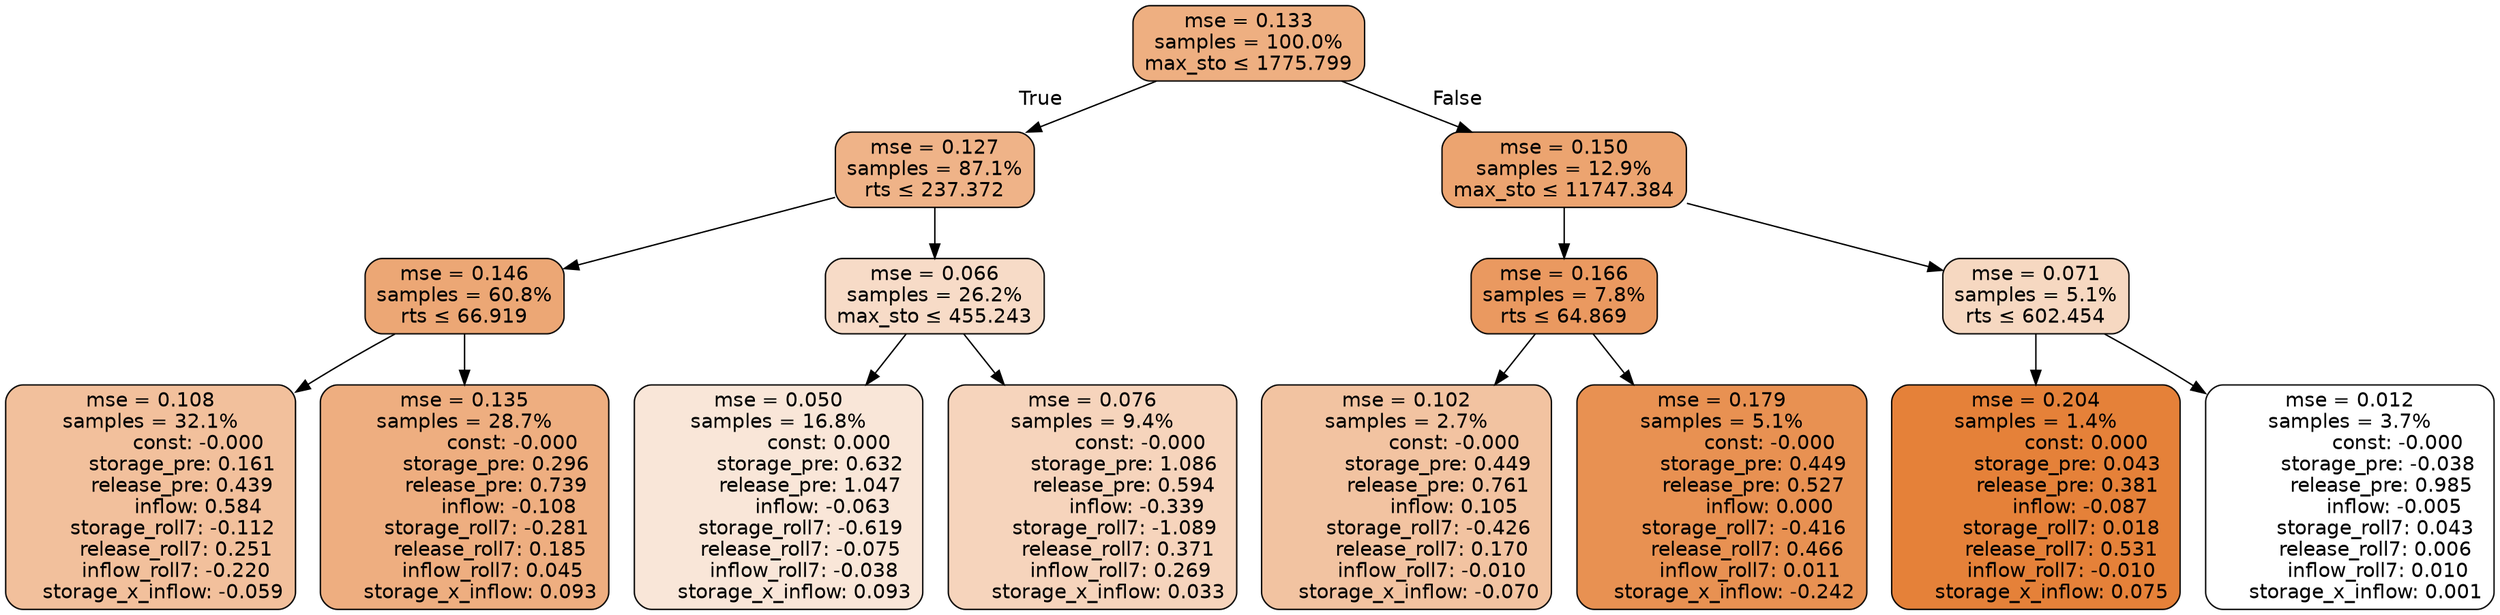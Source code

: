 digraph tree {
bgcolor="transparent"
node [shape=rectangle, style="filled, rounded", color="black", fontname=helvetica] ;
edge [fontname=helvetica] ;
	"0" [label="mse = 0.133
samples = 100.0%
max_sto &le; 1775.799", fillcolor="#eeaf81"]
	"1" [label="mse = 0.127
samples = 87.1%
rts &le; 237.372", fillcolor="#efb388"]
	"2" [label="mse = 0.146
samples = 60.8%
rts &le; 66.919", fillcolor="#eca775"]
	"3" [label="mse = 0.108
samples = 32.1%
               const: -0.000
          storage_pre: 0.161
          release_pre: 0.439
               inflow: 0.584
       storage_roll7: -0.112
        release_roll7: 0.251
        inflow_roll7: -0.220
    storage_x_inflow: -0.059", fillcolor="#f2c09c"]
	"4" [label="mse = 0.135
samples = 28.7%
               const: -0.000
          storage_pre: 0.296
          release_pre: 0.739
              inflow: -0.108
       storage_roll7: -0.281
        release_roll7: 0.185
         inflow_roll7: 0.045
     storage_x_inflow: 0.093", fillcolor="#eeae80"]
	"5" [label="mse = 0.066
samples = 26.2%
max_sto &le; 455.243", fillcolor="#f7dbc7"]
	"6" [label="mse = 0.050
samples = 16.8%
                const: 0.000
          storage_pre: 0.632
          release_pre: 1.047
              inflow: -0.063
       storage_roll7: -0.619
       release_roll7: -0.075
        inflow_roll7: -0.038
     storage_x_inflow: 0.093", fillcolor="#f9e6d8"]
	"7" [label="mse = 0.076
samples = 9.4%
               const: -0.000
          storage_pre: 1.086
          release_pre: 0.594
              inflow: -0.339
       storage_roll7: -1.089
        release_roll7: 0.371
         inflow_roll7: 0.269
     storage_x_inflow: 0.033", fillcolor="#f6d4bc"]
	"8" [label="mse = 0.150
samples = 12.9%
max_sto &le; 11747.384", fillcolor="#eca470"]
	"9" [label="mse = 0.166
samples = 7.8%
rts &le; 64.869", fillcolor="#ea9960"]
	"10" [label="mse = 0.102
samples = 2.7%
               const: -0.000
          storage_pre: 0.449
          release_pre: 0.761
               inflow: 0.105
       storage_roll7: -0.426
        release_roll7: 0.170
        inflow_roll7: -0.010
    storage_x_inflow: -0.070", fillcolor="#f2c3a1"]
	"11" [label="mse = 0.179
samples = 5.1%
               const: -0.000
          storage_pre: 0.449
          release_pre: 0.527
               inflow: 0.000
       storage_roll7: -0.416
        release_roll7: 0.466
         inflow_roll7: 0.011
    storage_x_inflow: -0.242", fillcolor="#e89152"]
	"12" [label="mse = 0.071
samples = 5.1%
rts &le; 602.454", fillcolor="#f6d8c1"]
	"13" [label="mse = 0.204
samples = 1.4%
                const: 0.000
          storage_pre: 0.043
          release_pre: 0.381
              inflow: -0.087
        storage_roll7: 0.018
        release_roll7: 0.531
        inflow_roll7: -0.010
     storage_x_inflow: 0.075", fillcolor="#e58139"]
	"14" [label="mse = 0.012
samples = 3.7%
               const: -0.000
         storage_pre: -0.038
          release_pre: 0.985
              inflow: -0.005
        storage_roll7: 0.043
        release_roll7: 0.006
         inflow_roll7: 0.010
     storage_x_inflow: 0.001", fillcolor="#ffffff"]

	"0" -> "1" [labeldistance=2.5, labelangle=45, headlabel="True"]
	"1" -> "2"
	"2" -> "3"
	"2" -> "4"
	"1" -> "5"
	"5" -> "6"
	"5" -> "7"
	"0" -> "8" [labeldistance=2.5, labelangle=-45, headlabel="False"]
	"8" -> "9"
	"9" -> "10"
	"9" -> "11"
	"8" -> "12"
	"12" -> "13"
	"12" -> "14"
}